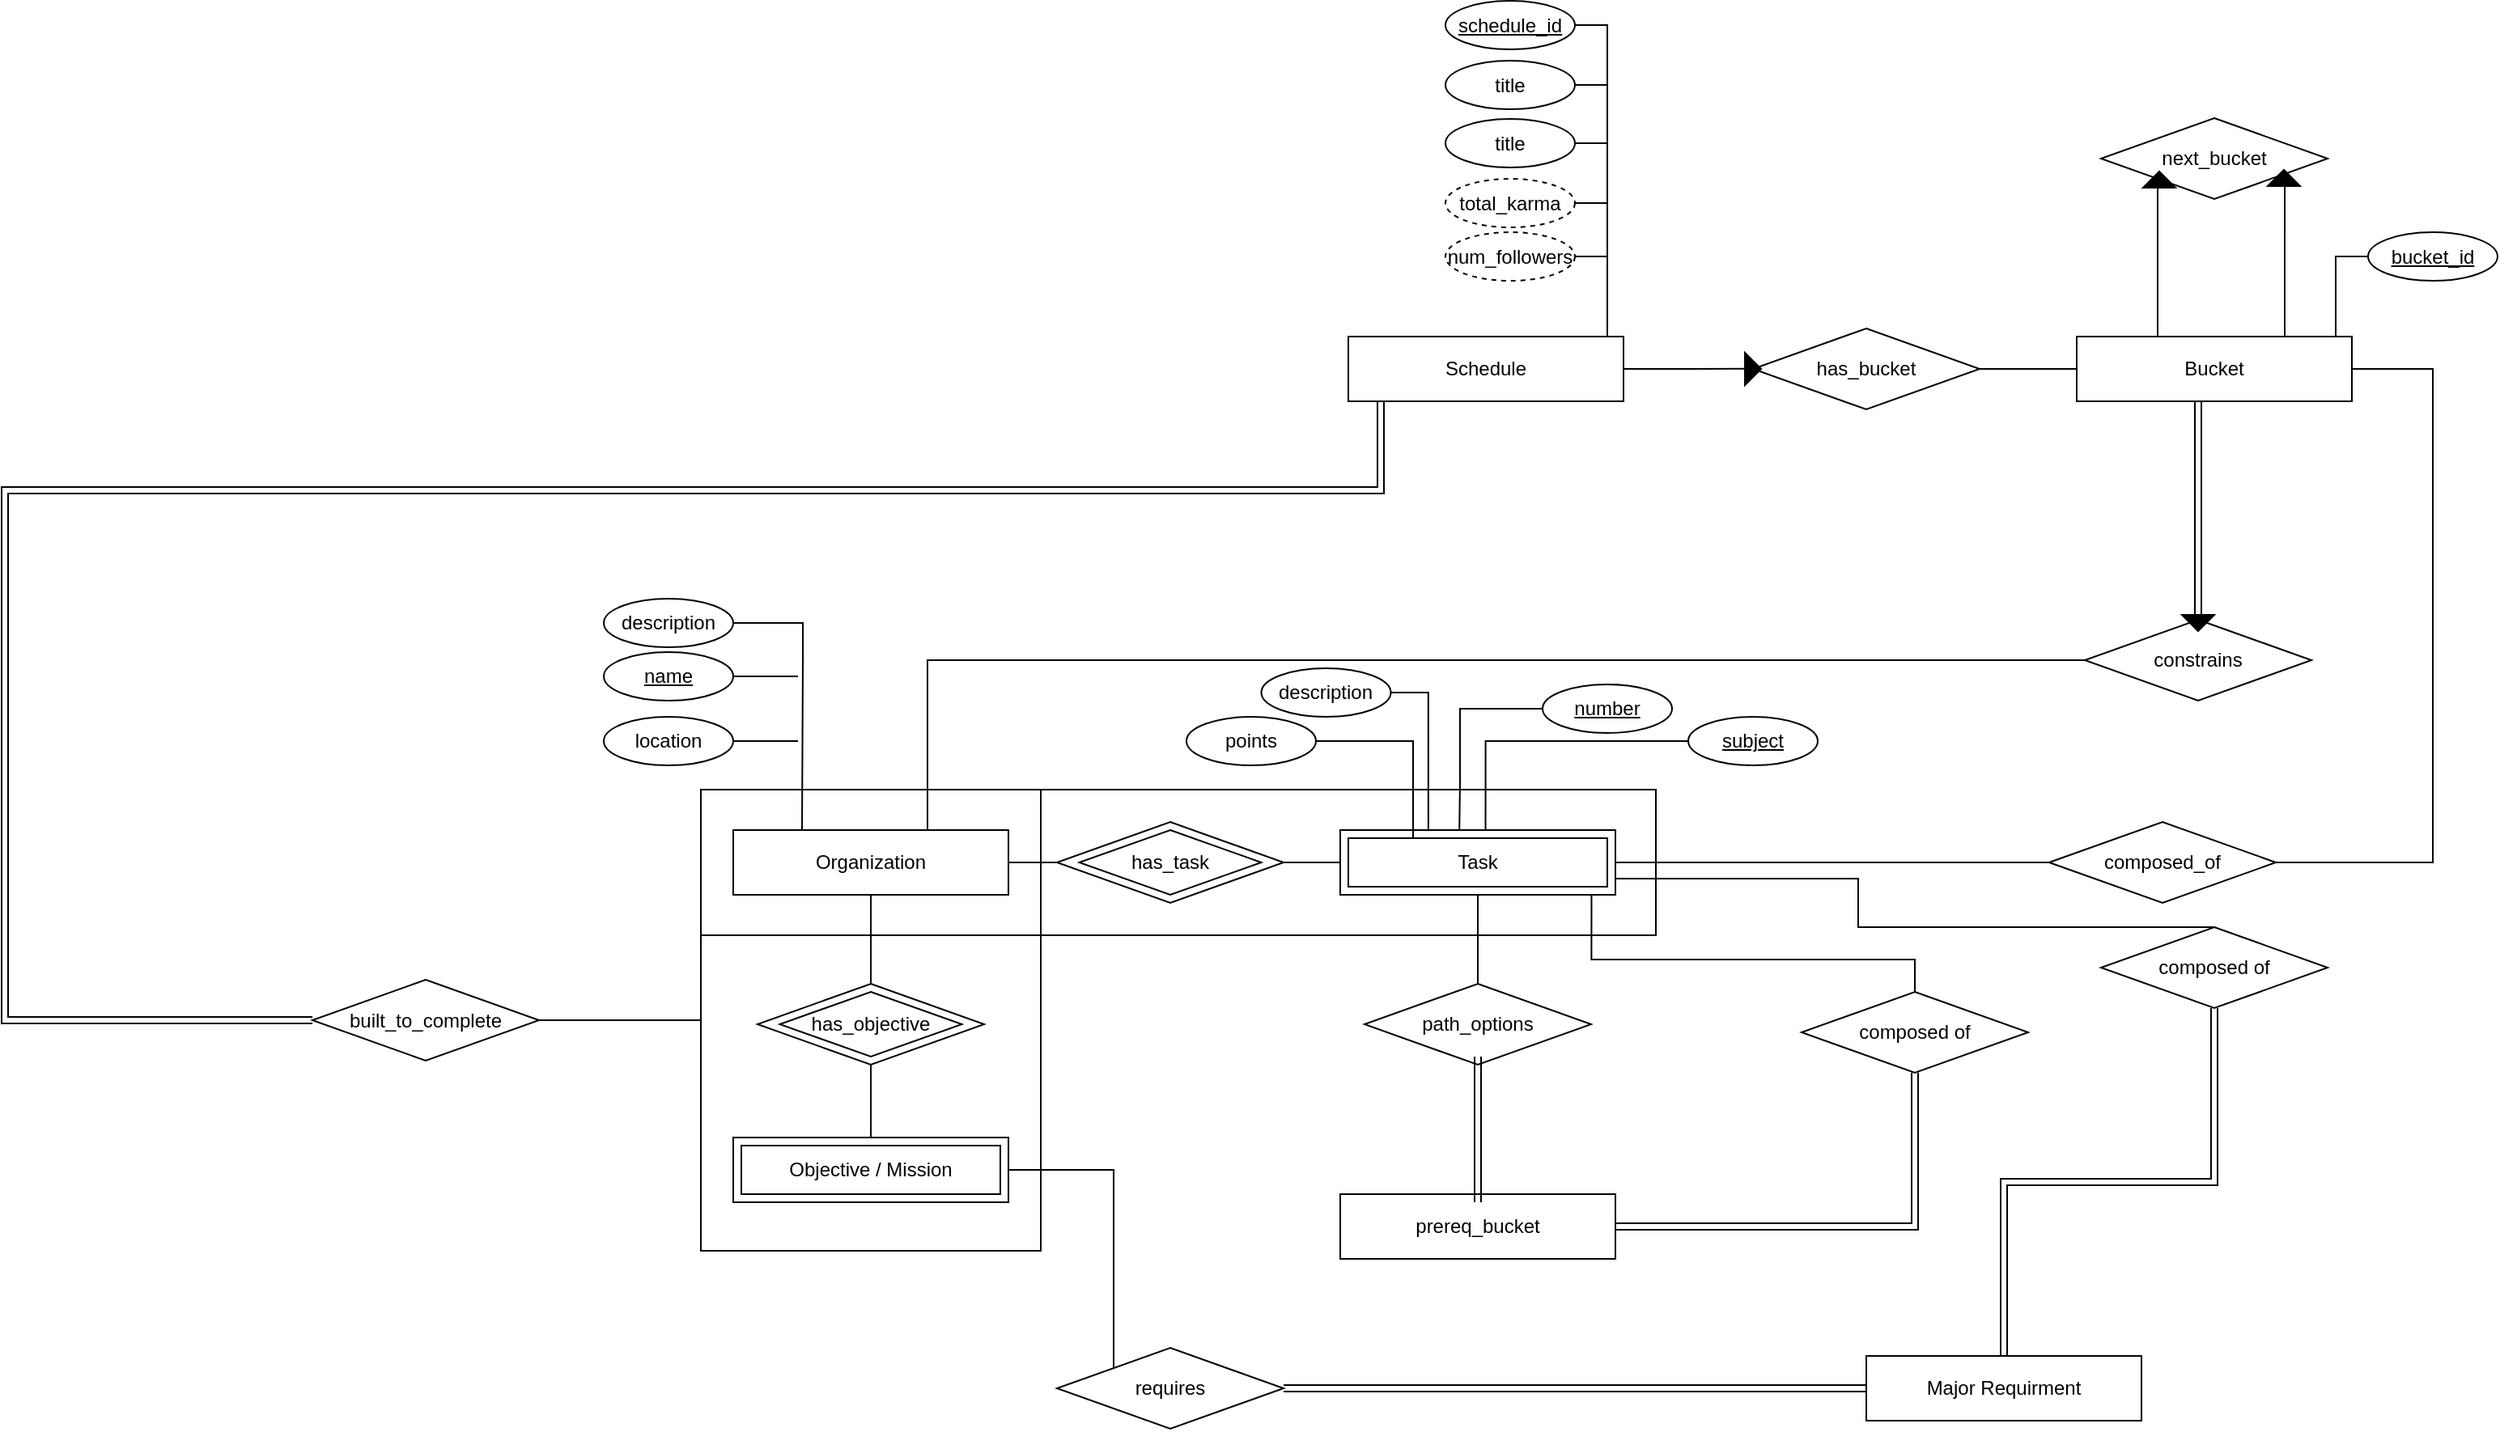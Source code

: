<mxfile version="19.0.2" type="device"><diagram id="TgurhqgzO3g4y8JrDNuX" name="Page-1"><mxGraphModel dx="1980" dy="1370" grid="1" gridSize="10" guides="1" tooltips="1" connect="1" arrows="1" fold="1" page="0" pageScale="1" pageWidth="850" pageHeight="1100" math="0" shadow="0"><root><mxCell id="0"/><mxCell id="1" parent="0"/><mxCell id="3jH5HK07rmfYdbdMhBj3-70" value="" style="rounded=0;whiteSpace=wrap;html=1;fillColor=none;" parent="1" vertex="1"><mxGeometry x="150" y="185" width="210" height="285" as="geometry"/></mxCell><mxCell id="3jH5HK07rmfYdbdMhBj3-59" value="" style="rounded=0;whiteSpace=wrap;html=1;fillColor=none;" parent="1" vertex="1"><mxGeometry x="150" y="185" width="590" height="90" as="geometry"/></mxCell><mxCell id="3jH5HK07rmfYdbdMhBj3-44" style="edgeStyle=orthogonalEdgeStyle;rounded=0;orthogonalLoop=1;jettySize=auto;html=1;entryX=-0.024;entryY=0.497;entryDx=0;entryDy=0;entryPerimeter=0;endArrow=none;endFill=0;" parent="1" source="3jH5HK07rmfYdbdMhBj3-1" target="3jH5HK07rmfYdbdMhBj3-42" edge="1"><mxGeometry relative="1" as="geometry"/></mxCell><mxCell id="3jH5HK07rmfYdbdMhBj3-74" style="edgeStyle=orthogonalEdgeStyle;rounded=0;orthogonalLoop=1;jettySize=auto;html=1;entryX=0;entryY=0.5;entryDx=0;entryDy=0;endArrow=none;endFill=0;shape=link;" parent="1" source="3jH5HK07rmfYdbdMhBj3-1" target="3jH5HK07rmfYdbdMhBj3-73" edge="1"><mxGeometry relative="1" as="geometry"><Array as="points"><mxPoint x="570"/><mxPoint x="-280"/><mxPoint x="-280" y="328"/></Array></mxGeometry></mxCell><mxCell id="3jH5HK07rmfYdbdMhBj3-1" value="Schedule" style="rounded=0;whiteSpace=wrap;html=1;" parent="1" vertex="1"><mxGeometry x="550" y="-95" width="170" height="40" as="geometry"/></mxCell><mxCell id="3jH5HK07rmfYdbdMhBj3-49" style="edgeStyle=orthogonalEdgeStyle;rounded=0;orthogonalLoop=1;jettySize=auto;html=1;entryX=0;entryY=0.5;entryDx=0;entryDy=0;endArrow=none;endFill=0;" parent="1" source="3jH5HK07rmfYdbdMhBj3-2" target="3jH5HK07rmfYdbdMhBj3-46" edge="1"><mxGeometry relative="1" as="geometry"><Array as="points"><mxPoint x="290" y="105"/></Array></mxGeometry></mxCell><mxCell id="3jH5HK07rmfYdbdMhBj3-65" style="edgeStyle=orthogonalEdgeStyle;rounded=0;orthogonalLoop=1;jettySize=auto;html=1;entryX=0.5;entryY=0;entryDx=0;entryDy=0;endArrow=none;endFill=0;" parent="1" source="3jH5HK07rmfYdbdMhBj3-2" target="3jH5HK07rmfYdbdMhBj3-22" edge="1"><mxGeometry relative="1" as="geometry"/></mxCell><mxCell id="3jH5HK07rmfYdbdMhBj3-2" value="Organization" style="rounded=0;whiteSpace=wrap;html=1;" parent="1" vertex="1"><mxGeometry x="170" y="210" width="170" height="40" as="geometry"/></mxCell><mxCell id="CN3qRPXOaL4_omXaDHF_-57" style="edgeStyle=orthogonalEdgeStyle;rounded=0;orthogonalLoop=1;jettySize=auto;html=1;entryX=0;entryY=0;entryDx=0;entryDy=0;endArrow=none;endFill=0;" edge="1" parent="1" source="3jH5HK07rmfYdbdMhBj3-3" target="CN3qRPXOaL4_omXaDHF_-54"><mxGeometry relative="1" as="geometry"/></mxCell><mxCell id="3jH5HK07rmfYdbdMhBj3-3" value="Objective / Mission&lt;span style=&quot;color: rgba(0, 0, 0, 0); font-family: monospace; font-size: 0px; text-align: start;&quot;&gt;%3CmxGraphModel%3E%3Croot%3E%3CmxCell%20id%3D%220%22%2F%3E%3CmxCell%20id%3D%221%22%20parent%3D%220%22%2F%3E%3CmxCell%20id%3D%222%22%20value%3D%22Schedule%22%20style%3D%22rounded%3D0%3BwhiteSpace%3Dwrap%3Bhtml%3D1%3B%22%20vertex%3D%221%22%20parent%3D%221%22%3E%3CmxGeometry%20x%3D%22110%22%20y%3D%22410%22%20width%3D%22170%22%20height%3D%2240%22%20as%3D%22geometry%22%2F%3E%3C%2FmxCell%3E%3C%2Froot%3E%3C%2FmxGraphModel%3E&lt;/span&gt;" style="rounded=0;whiteSpace=wrap;html=1;" parent="1" vertex="1"><mxGeometry x="170" y="400" width="170" height="40" as="geometry"/></mxCell><mxCell id="3jH5HK07rmfYdbdMhBj3-15" style="edgeStyle=orthogonalEdgeStyle;rounded=0;orthogonalLoop=1;jettySize=auto;html=1;entryX=1;entryY=0.5;entryDx=0;entryDy=0;endArrow=none;endFill=0;" parent="1" source="3jH5HK07rmfYdbdMhBj3-4" target="3jH5HK07rmfYdbdMhBj3-11" edge="1"><mxGeometry relative="1" as="geometry"/></mxCell><mxCell id="3jH5HK07rmfYdbdMhBj3-4" value="Task" style="rounded=0;whiteSpace=wrap;html=1;" parent="1" vertex="1"><mxGeometry x="545" y="210" width="170" height="40" as="geometry"/></mxCell><mxCell id="3jH5HK07rmfYdbdMhBj3-8" value="" style="rounded=0;whiteSpace=wrap;html=1;fillColor=none;" parent="1" vertex="1"><mxGeometry x="550" y="215" width="160" height="30" as="geometry"/></mxCell><mxCell id="3jH5HK07rmfYdbdMhBj3-9" value="" style="rounded=0;whiteSpace=wrap;html=1;fillColor=none;" parent="1" vertex="1"><mxGeometry x="175" y="405" width="160" height="30" as="geometry"/></mxCell><mxCell id="3jH5HK07rmfYdbdMhBj3-16" style="edgeStyle=orthogonalEdgeStyle;rounded=0;orthogonalLoop=1;jettySize=auto;html=1;endArrow=none;endFill=0;entryX=1;entryY=0.5;entryDx=0;entryDy=0;" parent="1" source="3jH5HK07rmfYdbdMhBj3-11" target="3jH5HK07rmfYdbdMhBj3-2" edge="1"><mxGeometry relative="1" as="geometry"><mxPoint x="360" y="230" as="targetPoint"/></mxGeometry></mxCell><mxCell id="3jH5HK07rmfYdbdMhBj3-11" value="has_task" style="rhombus;whiteSpace=wrap;html=1;fillColor=default;" parent="1" vertex="1"><mxGeometry x="370" y="205" width="140" height="50" as="geometry"/></mxCell><mxCell id="3jH5HK07rmfYdbdMhBj3-12" value="" style="rhombus;whiteSpace=wrap;html=1;fillColor=none;" parent="1" vertex="1"><mxGeometry x="383.75" y="210" width="112.5" height="40" as="geometry"/></mxCell><mxCell id="3jH5HK07rmfYdbdMhBj3-67" style="edgeStyle=orthogonalEdgeStyle;rounded=0;orthogonalLoop=1;jettySize=auto;html=1;entryX=0.5;entryY=0;entryDx=0;entryDy=0;endArrow=none;endFill=0;" parent="1" source="3jH5HK07rmfYdbdMhBj3-22" target="3jH5HK07rmfYdbdMhBj3-3" edge="1"><mxGeometry relative="1" as="geometry"/></mxCell><mxCell id="3jH5HK07rmfYdbdMhBj3-22" value="has_objective" style="rhombus;whiteSpace=wrap;html=1;fillColor=default;" parent="1" vertex="1"><mxGeometry x="185" y="305" width="140" height="50" as="geometry"/></mxCell><mxCell id="3jH5HK07rmfYdbdMhBj3-23" value="" style="rhombus;whiteSpace=wrap;html=1;fillColor=none;" parent="1" vertex="1"><mxGeometry x="198.75" y="310" width="112.5" height="40" as="geometry"/></mxCell><mxCell id="3jH5HK07rmfYdbdMhBj3-50" style="edgeStyle=orthogonalEdgeStyle;rounded=0;orthogonalLoop=1;jettySize=auto;html=1;entryX=0.5;entryY=0;entryDx=0;entryDy=0;endArrow=none;endFill=0;shape=link;" parent="1" source="3jH5HK07rmfYdbdMhBj3-40" target="3jH5HK07rmfYdbdMhBj3-46" edge="1"><mxGeometry relative="1" as="geometry"><Array as="points"><mxPoint x="1075" y="-10"/><mxPoint x="1075" y="-10"/></Array></mxGeometry></mxCell><mxCell id="3jH5HK07rmfYdbdMhBj3-55" style="edgeStyle=orthogonalEdgeStyle;rounded=0;orthogonalLoop=1;jettySize=auto;html=1;entryX=0;entryY=1;entryDx=0;entryDy=0;endArrow=none;endFill=0;" parent="1" source="3jH5HK07rmfYdbdMhBj3-40" target="3jH5HK07rmfYdbdMhBj3-52" edge="1"><mxGeometry relative="1" as="geometry"><Array as="points"><mxPoint x="1050" y="-120"/><mxPoint x="1050" y="-120"/></Array></mxGeometry></mxCell><mxCell id="3jH5HK07rmfYdbdMhBj3-56" style="edgeStyle=orthogonalEdgeStyle;rounded=0;orthogonalLoop=1;jettySize=auto;html=1;entryX=0.811;entryY=0.707;entryDx=0;entryDy=0;entryPerimeter=0;endArrow=none;endFill=0;" parent="1" source="3jH5HK07rmfYdbdMhBj3-40" target="3jH5HK07rmfYdbdMhBj3-52" edge="1"><mxGeometry relative="1" as="geometry"><Array as="points"><mxPoint x="1129" y="-138"/></Array></mxGeometry></mxCell><mxCell id="3jH5HK07rmfYdbdMhBj3-63" style="edgeStyle=orthogonalEdgeStyle;rounded=0;orthogonalLoop=1;jettySize=auto;html=1;entryX=1;entryY=0.5;entryDx=0;entryDy=0;endArrow=none;endFill=0;" parent="1" source="3jH5HK07rmfYdbdMhBj3-40" target="3jH5HK07rmfYdbdMhBj3-62" edge="1"><mxGeometry relative="1" as="geometry"><Array as="points"><mxPoint x="1220" y="-75"/><mxPoint x="1220" y="230"/></Array></mxGeometry></mxCell><mxCell id="CN3qRPXOaL4_omXaDHF_-35" style="edgeStyle=orthogonalEdgeStyle;rounded=0;orthogonalLoop=1;jettySize=auto;html=1;entryX=0;entryY=0.5;entryDx=0;entryDy=0;endArrow=none;endFill=0;" edge="1" parent="1" source="3jH5HK07rmfYdbdMhBj3-40" target="CN3qRPXOaL4_omXaDHF_-33"><mxGeometry relative="1" as="geometry"><Array as="points"><mxPoint x="1160" y="-144"/></Array></mxGeometry></mxCell><mxCell id="3jH5HK07rmfYdbdMhBj3-40" value="Bucket" style="rounded=0;whiteSpace=wrap;html=1;" parent="1" vertex="1"><mxGeometry x="1000" y="-95" width="170" height="40" as="geometry"/></mxCell><mxCell id="3jH5HK07rmfYdbdMhBj3-45" style="edgeStyle=orthogonalEdgeStyle;rounded=0;orthogonalLoop=1;jettySize=auto;html=1;entryX=0;entryY=0.5;entryDx=0;entryDy=0;endArrow=none;endFill=0;" parent="1" source="3jH5HK07rmfYdbdMhBj3-42" target="3jH5HK07rmfYdbdMhBj3-40" edge="1"><mxGeometry relative="1" as="geometry"/></mxCell><mxCell id="3jH5HK07rmfYdbdMhBj3-42" value="has_bucket" style="rhombus;whiteSpace=wrap;html=1;fillColor=default;" parent="1" vertex="1"><mxGeometry x="800" y="-100" width="140" height="50" as="geometry"/></mxCell><mxCell id="3jH5HK07rmfYdbdMhBj3-46" value="constrains" style="rhombus;whiteSpace=wrap;html=1;fillColor=default;" parent="1" vertex="1"><mxGeometry x="1005" y="80" width="140" height="50" as="geometry"/></mxCell><mxCell id="3jH5HK07rmfYdbdMhBj3-51" value="" style="triangle;whiteSpace=wrap;html=1;fillColor=#000000;rotation=90;" parent="1" vertex="1"><mxGeometry x="1070" y="72" width="10" height="20" as="geometry"/></mxCell><mxCell id="3jH5HK07rmfYdbdMhBj3-52" value="next_bucket" style="rhombus;whiteSpace=wrap;html=1;fillColor=default;" parent="1" vertex="1"><mxGeometry x="1015" y="-230" width="140" height="50" as="geometry"/></mxCell><mxCell id="3jH5HK07rmfYdbdMhBj3-53" value="" style="triangle;whiteSpace=wrap;html=1;fillColor=#000000;rotation=0;" parent="1" vertex="1"><mxGeometry x="795" y="-85" width="10" height="20" as="geometry"/></mxCell><mxCell id="3jH5HK07rmfYdbdMhBj3-57" value="" style="triangle;whiteSpace=wrap;html=1;fillColor=#000000;rotation=-90;" parent="1" vertex="1"><mxGeometry x="1046" y="-202" width="10" height="20" as="geometry"/></mxCell><mxCell id="3jH5HK07rmfYdbdMhBj3-58" value="" style="triangle;whiteSpace=wrap;html=1;fillColor=#000000;rotation=-90;" parent="1" vertex="1"><mxGeometry x="1123" y="-203" width="10" height="20" as="geometry"/></mxCell><mxCell id="3jH5HK07rmfYdbdMhBj3-64" style="edgeStyle=orthogonalEdgeStyle;rounded=0;orthogonalLoop=1;jettySize=auto;html=1;endArrow=none;endFill=0;entryX=1;entryY=0.5;entryDx=0;entryDy=0;" parent="1" source="3jH5HK07rmfYdbdMhBj3-62" target="3jH5HK07rmfYdbdMhBj3-4" edge="1"><mxGeometry relative="1" as="geometry"/></mxCell><mxCell id="3jH5HK07rmfYdbdMhBj3-62" value="composed_of" style="rhombus;whiteSpace=wrap;html=1;fillColor=default;" parent="1" vertex="1"><mxGeometry x="983" y="205" width="140" height="50" as="geometry"/></mxCell><mxCell id="3jH5HK07rmfYdbdMhBj3-75" style="edgeStyle=orthogonalEdgeStyle;rounded=0;orthogonalLoop=1;jettySize=auto;html=1;entryX=0;entryY=0.5;entryDx=0;entryDy=0;endArrow=none;endFill=0;" parent="1" source="3jH5HK07rmfYdbdMhBj3-73" target="3jH5HK07rmfYdbdMhBj3-70" edge="1"><mxGeometry relative="1" as="geometry"/></mxCell><mxCell id="3jH5HK07rmfYdbdMhBj3-73" value="built_to_complete" style="rhombus;whiteSpace=wrap;html=1;fillColor=default;" parent="1" vertex="1"><mxGeometry x="-90" y="302.5" width="140" height="50" as="geometry"/></mxCell><mxCell id="3jH5HK07rmfYdbdMhBj3-89" style="edgeStyle=orthogonalEdgeStyle;rounded=0;orthogonalLoop=1;jettySize=auto;html=1;entryX=0.5;entryY=1;entryDx=0;entryDy=0;endArrow=none;endFill=0;" parent="1" source="3jH5HK07rmfYdbdMhBj3-83" target="3jH5HK07rmfYdbdMhBj3-4" edge="1"><mxGeometry relative="1" as="geometry"/></mxCell><mxCell id="3jH5HK07rmfYdbdMhBj3-83" value="path_options" style="rhombus;whiteSpace=wrap;html=1;fillColor=default;" parent="1" vertex="1"><mxGeometry x="560" y="305" width="140" height="50" as="geometry"/></mxCell><mxCell id="3jH5HK07rmfYdbdMhBj3-94" style="edgeStyle=orthogonalEdgeStyle;rounded=0;orthogonalLoop=1;jettySize=auto;html=1;entryX=0.5;entryY=1;entryDx=0;entryDy=0;endArrow=none;endFill=0;shape=link;" parent="1" source="3jH5HK07rmfYdbdMhBj3-84" target="3jH5HK07rmfYdbdMhBj3-93" edge="1"><mxGeometry relative="1" as="geometry"/></mxCell><mxCell id="3jH5HK07rmfYdbdMhBj3-84" value="prereq_bucket" style="rounded=0;whiteSpace=wrap;html=1;" parent="1" vertex="1"><mxGeometry x="545" y="435" width="170" height="40" as="geometry"/></mxCell><mxCell id="3jH5HK07rmfYdbdMhBj3-90" style="edgeStyle=orthogonalEdgeStyle;rounded=0;orthogonalLoop=1;jettySize=auto;html=1;entryX=0.5;entryY=1;entryDx=0;entryDy=0;endArrow=none;endFill=0;shape=link;" parent="1" edge="1"><mxGeometry relative="1" as="geometry"><mxPoint x="630" y="440" as="sourcePoint"/><mxPoint x="630" y="350" as="targetPoint"/></mxGeometry></mxCell><mxCell id="3jH5HK07rmfYdbdMhBj3-96" style="edgeStyle=orthogonalEdgeStyle;rounded=0;orthogonalLoop=1;jettySize=auto;html=1;entryX=0.939;entryY=1.182;entryDx=0;entryDy=0;entryPerimeter=0;endArrow=none;endFill=0;" parent="1" source="3jH5HK07rmfYdbdMhBj3-93" target="3jH5HK07rmfYdbdMhBj3-8" edge="1"><mxGeometry relative="1" as="geometry"><Array as="points"><mxPoint x="900" y="290"/><mxPoint x="700" y="290"/></Array></mxGeometry></mxCell><mxCell id="3jH5HK07rmfYdbdMhBj3-93" value="composed of" style="rhombus;whiteSpace=wrap;html=1;fillColor=default;" parent="1" vertex="1"><mxGeometry x="830" y="310" width="140" height="50" as="geometry"/></mxCell><mxCell id="CN3qRPXOaL4_omXaDHF_-30" style="edgeStyle=orthogonalEdgeStyle;rounded=0;orthogonalLoop=1;jettySize=auto;html=1;endArrow=none;endFill=0;" edge="1" parent="1" source="CN3qRPXOaL4_omXaDHF_-18"><mxGeometry relative="1" as="geometry"><mxPoint x="710" y="-177.48" as="targetPoint"/></mxGeometry></mxCell><mxCell id="CN3qRPXOaL4_omXaDHF_-18" value="total_karma" style="ellipse;whiteSpace=wrap;html=1;dashed=1;" vertex="1" parent="1"><mxGeometry x="610" y="-192.48" width="80" height="30" as="geometry"/></mxCell><mxCell id="CN3qRPXOaL4_omXaDHF_-25" style="edgeStyle=orthogonalEdgeStyle;rounded=0;orthogonalLoop=1;jettySize=auto;html=1;endArrow=none;endFill=0;" edge="1" parent="1" source="CN3qRPXOaL4_omXaDHF_-19"><mxGeometry relative="1" as="geometry"><mxPoint x="710" y="-214.48" as="targetPoint"/></mxGeometry></mxCell><mxCell id="CN3qRPXOaL4_omXaDHF_-19" value="title" style="ellipse;whiteSpace=wrap;html=1;" vertex="1" parent="1"><mxGeometry x="610" y="-229.48" width="80" height="30" as="geometry"/></mxCell><mxCell id="CN3qRPXOaL4_omXaDHF_-24" style="edgeStyle=orthogonalEdgeStyle;rounded=0;orthogonalLoop=1;jettySize=auto;html=1;endArrow=none;endFill=0;" edge="1" parent="1" source="CN3qRPXOaL4_omXaDHF_-20"><mxGeometry relative="1" as="geometry"><mxPoint x="700" y="-250.48" as="targetPoint"/></mxGeometry></mxCell><mxCell id="CN3qRPXOaL4_omXaDHF_-20" value="title" style="ellipse;whiteSpace=wrap;html=1;" vertex="1" parent="1"><mxGeometry x="610" y="-265.48" width="80" height="30" as="geometry"/></mxCell><mxCell id="CN3qRPXOaL4_omXaDHF_-23" style="edgeStyle=orthogonalEdgeStyle;rounded=0;orthogonalLoop=1;jettySize=auto;html=1;entryX=0.961;entryY=-0.013;entryDx=0;entryDy=0;entryPerimeter=0;endArrow=none;endFill=0;" edge="1" parent="1" source="CN3qRPXOaL4_omXaDHF_-21"><mxGeometry relative="1" as="geometry"><mxPoint x="703.37" y="-95.0" as="targetPoint"/><Array as="points"><mxPoint x="710" y="-287"/><mxPoint x="710" y="-95"/></Array></mxGeometry></mxCell><mxCell id="CN3qRPXOaL4_omXaDHF_-21" value="&lt;u&gt;schedule_id&lt;/u&gt;" style="ellipse;whiteSpace=wrap;html=1;" vertex="1" parent="1"><mxGeometry x="610" y="-302.48" width="80" height="30" as="geometry"/></mxCell><mxCell id="CN3qRPXOaL4_omXaDHF_-31" style="edgeStyle=orthogonalEdgeStyle;rounded=0;orthogonalLoop=1;jettySize=auto;html=1;endArrow=none;endFill=0;" edge="1" parent="1" source="CN3qRPXOaL4_omXaDHF_-22"><mxGeometry relative="1" as="geometry"><mxPoint x="700" y="-144.48" as="targetPoint"/></mxGeometry></mxCell><mxCell id="CN3qRPXOaL4_omXaDHF_-22" value="num_followers" style="ellipse;whiteSpace=wrap;html=1;dashed=1;" vertex="1" parent="1"><mxGeometry x="610" y="-159.48" width="80" height="30" as="geometry"/></mxCell><mxCell id="CN3qRPXOaL4_omXaDHF_-33" value="&lt;u&gt;bucket_id&lt;/u&gt;" style="ellipse;whiteSpace=wrap;html=1;" vertex="1" parent="1"><mxGeometry x="1180" y="-159.48" width="80" height="30" as="geometry"/></mxCell><mxCell id="CN3qRPXOaL4_omXaDHF_-38" style="edgeStyle=orthogonalEdgeStyle;rounded=0;orthogonalLoop=1;jettySize=auto;html=1;entryX=0.528;entryY=0.005;entryDx=0;entryDy=0;entryPerimeter=0;endArrow=none;endFill=0;" edge="1" parent="1" source="CN3qRPXOaL4_omXaDHF_-37" target="3jH5HK07rmfYdbdMhBj3-4"><mxGeometry relative="1" as="geometry"><Array as="points"><mxPoint x="635" y="155"/></Array></mxGeometry></mxCell><mxCell id="CN3qRPXOaL4_omXaDHF_-37" value="&lt;u&gt;subject&lt;/u&gt;" style="ellipse;whiteSpace=wrap;html=1;" vertex="1" parent="1"><mxGeometry x="760" y="140" width="80" height="30" as="geometry"/></mxCell><mxCell id="CN3qRPXOaL4_omXaDHF_-40" style="edgeStyle=orthogonalEdgeStyle;rounded=0;orthogonalLoop=1;jettySize=auto;html=1;entryX=0.433;entryY=0.004;entryDx=0;entryDy=0;entryPerimeter=0;endArrow=none;endFill=0;" edge="1" parent="1" source="CN3qRPXOaL4_omXaDHF_-39" target="3jH5HK07rmfYdbdMhBj3-4"><mxGeometry relative="1" as="geometry"><Array as="points"><mxPoint x="619" y="135"/><mxPoint x="619" y="180"/></Array></mxGeometry></mxCell><mxCell id="CN3qRPXOaL4_omXaDHF_-39" value="&lt;u&gt;number&lt;/u&gt;" style="ellipse;whiteSpace=wrap;html=1;" vertex="1" parent="1"><mxGeometry x="670" y="120" width="80" height="30" as="geometry"/></mxCell><mxCell id="CN3qRPXOaL4_omXaDHF_-43" style="edgeStyle=orthogonalEdgeStyle;rounded=0;orthogonalLoop=1;jettySize=auto;html=1;entryX=0.309;entryY=-0.146;entryDx=0;entryDy=0;entryPerimeter=0;endArrow=none;endFill=0;" edge="1" parent="1" source="CN3qRPXOaL4_omXaDHF_-42" target="3jH5HK07rmfYdbdMhBj3-8"><mxGeometry relative="1" as="geometry"><Array as="points"><mxPoint x="599" y="125"/></Array></mxGeometry></mxCell><mxCell id="CN3qRPXOaL4_omXaDHF_-42" value="description" style="ellipse;whiteSpace=wrap;html=1;" vertex="1" parent="1"><mxGeometry x="496.25" y="110.0" width="80" height="30" as="geometry"/></mxCell><mxCell id="CN3qRPXOaL4_omXaDHF_-46" style="edgeStyle=orthogonalEdgeStyle;rounded=0;orthogonalLoop=1;jettySize=auto;html=1;entryX=0.25;entryY=0;entryDx=0;entryDy=0;endArrow=none;endFill=0;" edge="1" parent="1" source="CN3qRPXOaL4_omXaDHF_-45" target="3jH5HK07rmfYdbdMhBj3-8"><mxGeometry relative="1" as="geometry"/></mxCell><mxCell id="CN3qRPXOaL4_omXaDHF_-45" value="points" style="ellipse;whiteSpace=wrap;html=1;" vertex="1" parent="1"><mxGeometry x="450" y="140.0" width="80" height="30" as="geometry"/></mxCell><mxCell id="CN3qRPXOaL4_omXaDHF_-48" style="edgeStyle=orthogonalEdgeStyle;rounded=0;orthogonalLoop=1;jettySize=auto;html=1;entryX=0.25;entryY=0;entryDx=0;entryDy=0;endArrow=none;endFill=0;" edge="1" parent="1" source="CN3qRPXOaL4_omXaDHF_-47" target="3jH5HK07rmfYdbdMhBj3-2"><mxGeometry relative="1" as="geometry"><Array as="points"><mxPoint x="213" y="105"/><mxPoint x="213" y="165"/></Array></mxGeometry></mxCell><mxCell id="CN3qRPXOaL4_omXaDHF_-47" value="description" style="ellipse;whiteSpace=wrap;html=1;" vertex="1" parent="1"><mxGeometry x="90" y="67.0" width="80" height="30" as="geometry"/></mxCell><mxCell id="CN3qRPXOaL4_omXaDHF_-50" style="edgeStyle=orthogonalEdgeStyle;rounded=0;orthogonalLoop=1;jettySize=auto;html=1;endArrow=none;endFill=0;" edge="1" parent="1" source="CN3qRPXOaL4_omXaDHF_-49"><mxGeometry relative="1" as="geometry"><mxPoint x="210" y="115" as="targetPoint"/></mxGeometry></mxCell><mxCell id="CN3qRPXOaL4_omXaDHF_-49" value="&lt;u&gt;name&lt;/u&gt;" style="ellipse;whiteSpace=wrap;html=1;" vertex="1" parent="1"><mxGeometry x="90" y="100.0" width="80" height="30" as="geometry"/></mxCell><mxCell id="CN3qRPXOaL4_omXaDHF_-53" style="edgeStyle=orthogonalEdgeStyle;rounded=0;orthogonalLoop=1;jettySize=auto;html=1;endArrow=none;endFill=0;" edge="1" parent="1" source="CN3qRPXOaL4_omXaDHF_-52"><mxGeometry relative="1" as="geometry"><mxPoint x="210" y="155" as="targetPoint"/></mxGeometry></mxCell><mxCell id="CN3qRPXOaL4_omXaDHF_-52" value="location" style="ellipse;whiteSpace=wrap;html=1;" vertex="1" parent="1"><mxGeometry x="90" y="140.0" width="80" height="30" as="geometry"/></mxCell><mxCell id="CN3qRPXOaL4_omXaDHF_-60" style="edgeStyle=orthogonalEdgeStyle;rounded=0;orthogonalLoop=1;jettySize=auto;html=1;entryX=0;entryY=0.5;entryDx=0;entryDy=0;endArrow=none;endFill=0;shape=link;" edge="1" parent="1" source="CN3qRPXOaL4_omXaDHF_-54" target="CN3qRPXOaL4_omXaDHF_-59"><mxGeometry relative="1" as="geometry"/></mxCell><mxCell id="CN3qRPXOaL4_omXaDHF_-54" value="requires" style="rhombus;whiteSpace=wrap;html=1;fillColor=default;" vertex="1" parent="1"><mxGeometry x="370" y="530" width="140" height="50" as="geometry"/></mxCell><mxCell id="CN3qRPXOaL4_omXaDHF_-62" style="edgeStyle=orthogonalEdgeStyle;rounded=0;orthogonalLoop=1;jettySize=auto;html=1;entryX=0.5;entryY=1;entryDx=0;entryDy=0;endArrow=none;endFill=0;shape=link;" edge="1" parent="1" source="CN3qRPXOaL4_omXaDHF_-59" target="CN3qRPXOaL4_omXaDHF_-61"><mxGeometry relative="1" as="geometry"/></mxCell><mxCell id="CN3qRPXOaL4_omXaDHF_-59" value="Major Requirment" style="rounded=0;whiteSpace=wrap;html=1;" vertex="1" parent="1"><mxGeometry x="870" y="535" width="170" height="40" as="geometry"/></mxCell><mxCell id="CN3qRPXOaL4_omXaDHF_-63" style="edgeStyle=orthogonalEdgeStyle;rounded=0;orthogonalLoop=1;jettySize=auto;html=1;entryX=1;entryY=0.75;entryDx=0;entryDy=0;endArrow=none;endFill=0;" edge="1" parent="1" source="CN3qRPXOaL4_omXaDHF_-61" target="3jH5HK07rmfYdbdMhBj3-4"><mxGeometry relative="1" as="geometry"><Array as="points"><mxPoint x="865" y="270"/><mxPoint x="865" y="240"/></Array></mxGeometry></mxCell><mxCell id="CN3qRPXOaL4_omXaDHF_-61" value="composed of" style="rhombus;whiteSpace=wrap;html=1;fillColor=default;" vertex="1" parent="1"><mxGeometry x="1015" y="270" width="140" height="50" as="geometry"/></mxCell></root></mxGraphModel></diagram></mxfile>
